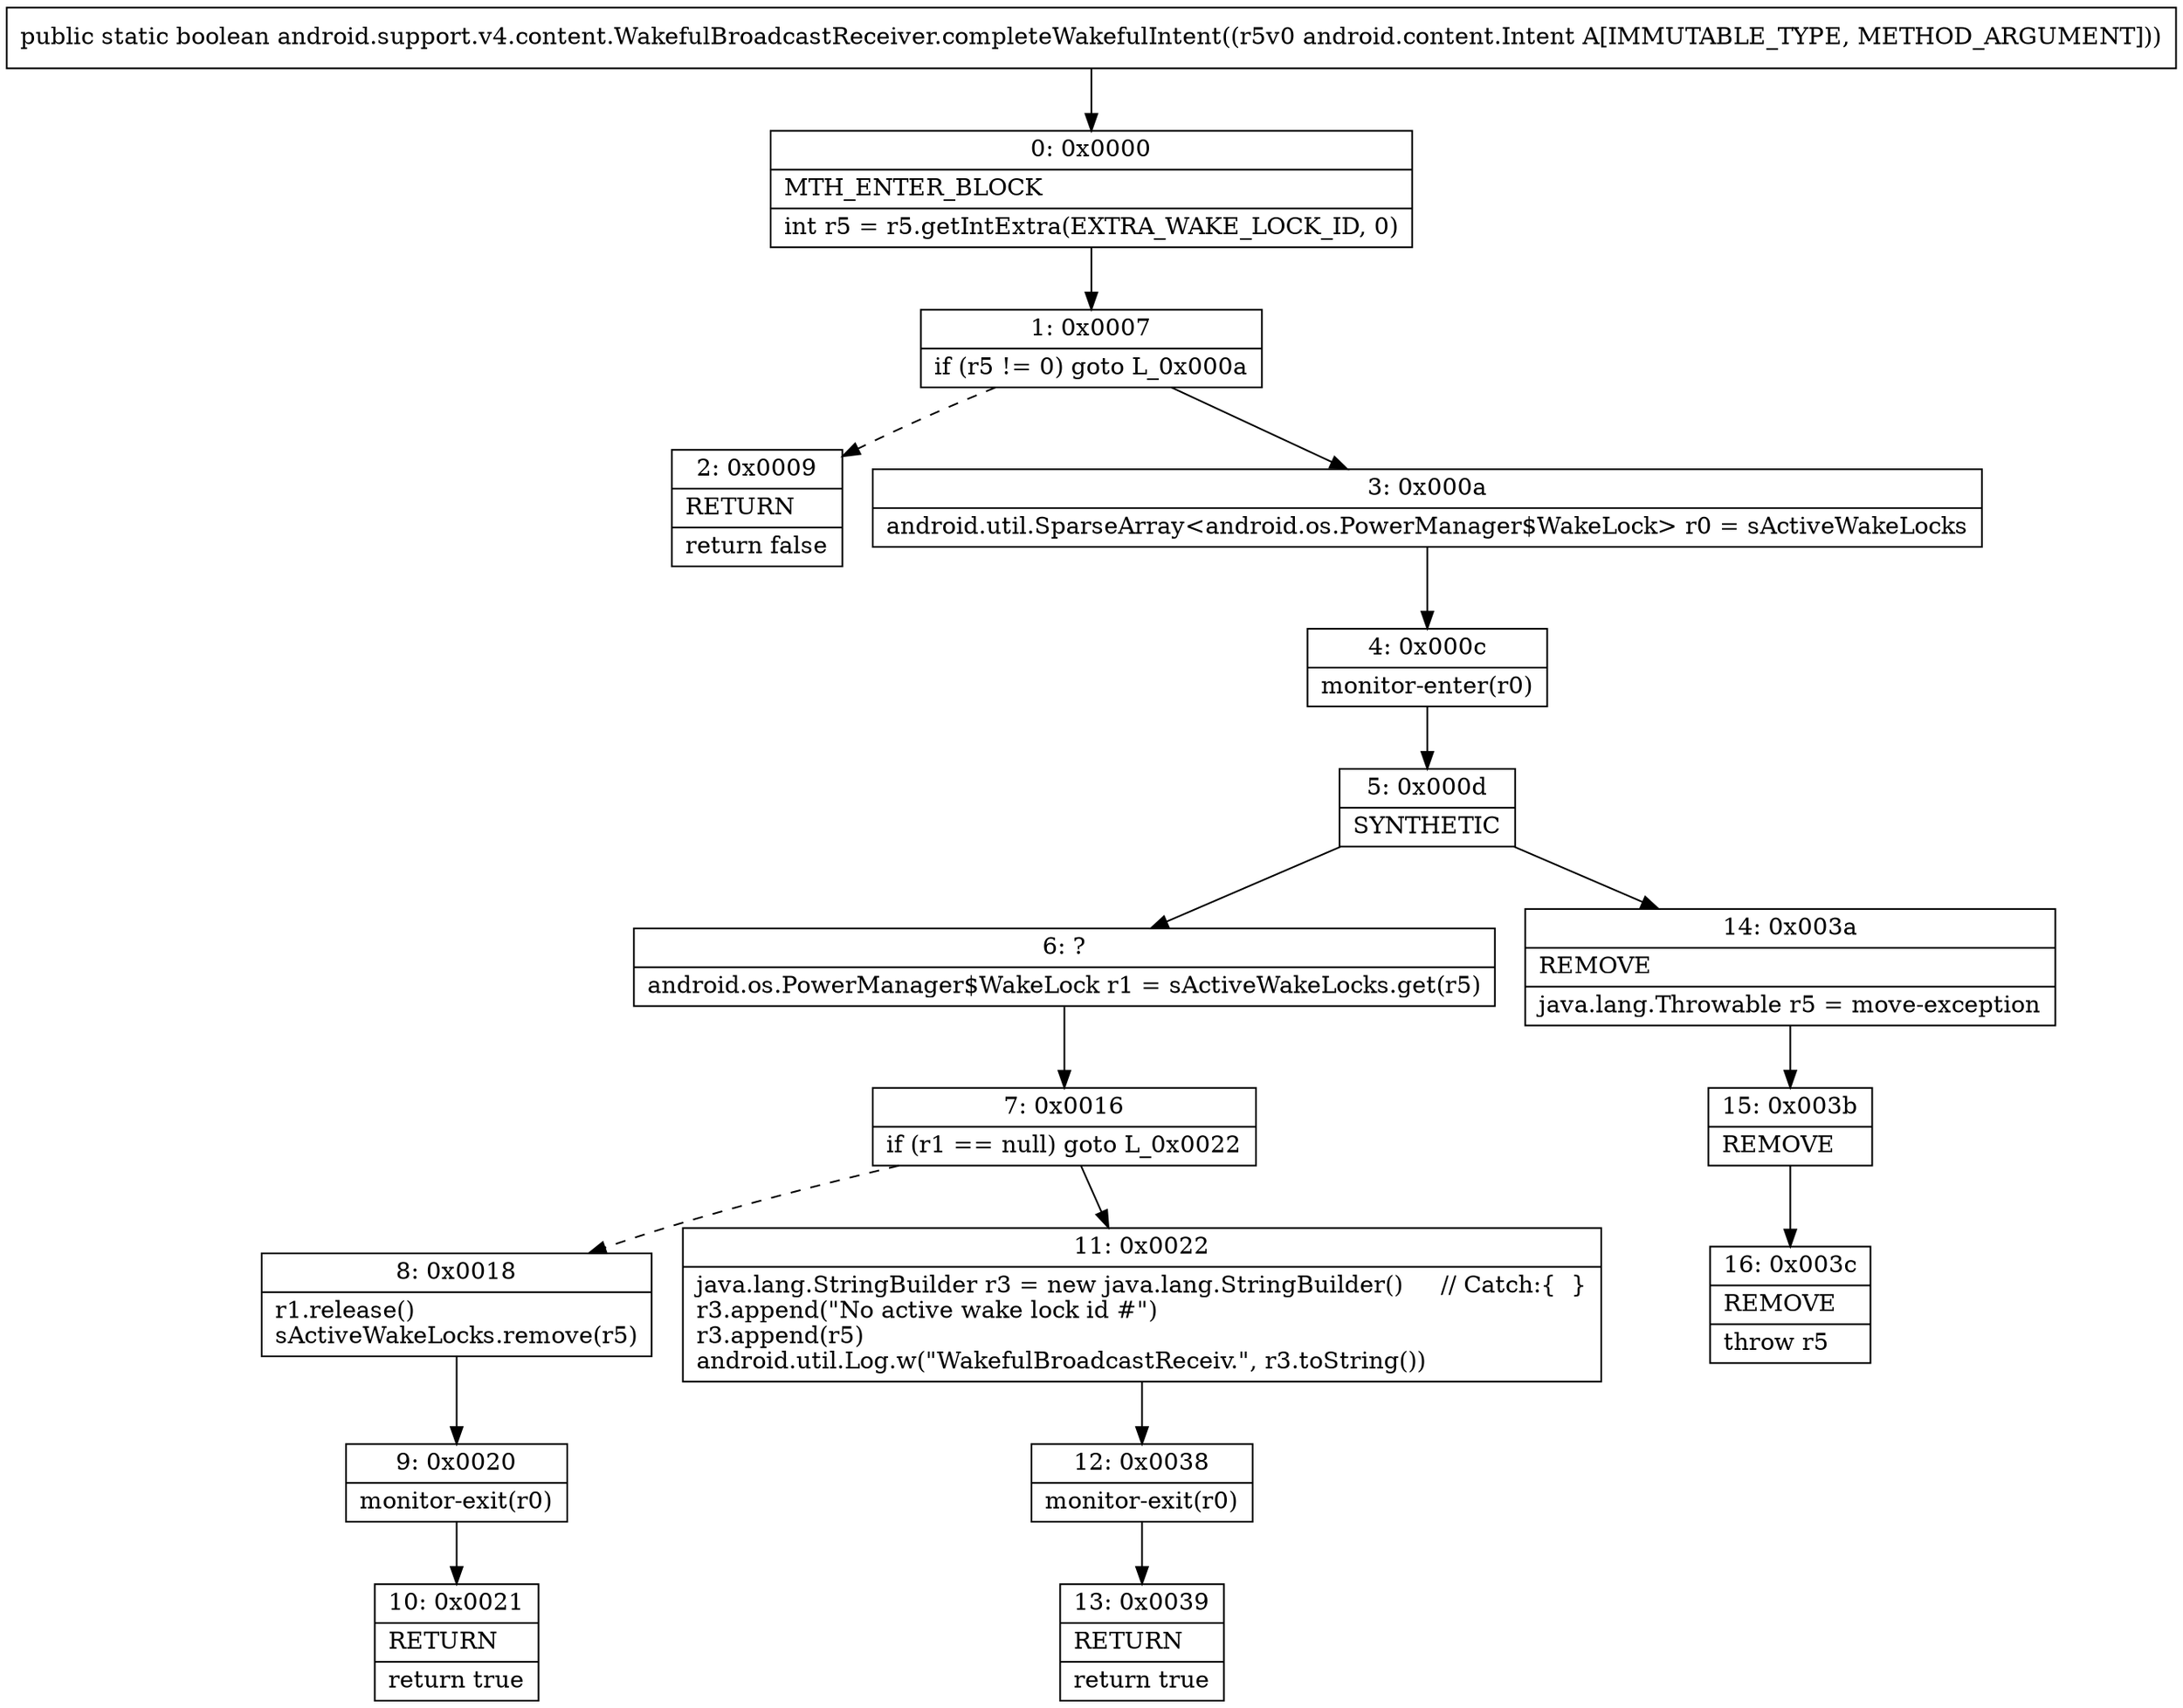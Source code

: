 digraph "CFG forandroid.support.v4.content.WakefulBroadcastReceiver.completeWakefulIntent(Landroid\/content\/Intent;)Z" {
Node_0 [shape=record,label="{0\:\ 0x0000|MTH_ENTER_BLOCK\l|int r5 = r5.getIntExtra(EXTRA_WAKE_LOCK_ID, 0)\l}"];
Node_1 [shape=record,label="{1\:\ 0x0007|if (r5 != 0) goto L_0x000a\l}"];
Node_2 [shape=record,label="{2\:\ 0x0009|RETURN\l|return false\l}"];
Node_3 [shape=record,label="{3\:\ 0x000a|android.util.SparseArray\<android.os.PowerManager$WakeLock\> r0 = sActiveWakeLocks\l}"];
Node_4 [shape=record,label="{4\:\ 0x000c|monitor\-enter(r0)\l}"];
Node_5 [shape=record,label="{5\:\ 0x000d|SYNTHETIC\l}"];
Node_6 [shape=record,label="{6\:\ ?|android.os.PowerManager$WakeLock r1 = sActiveWakeLocks.get(r5)\l}"];
Node_7 [shape=record,label="{7\:\ 0x0016|if (r1 == null) goto L_0x0022\l}"];
Node_8 [shape=record,label="{8\:\ 0x0018|r1.release()\lsActiveWakeLocks.remove(r5)\l}"];
Node_9 [shape=record,label="{9\:\ 0x0020|monitor\-exit(r0)\l}"];
Node_10 [shape=record,label="{10\:\ 0x0021|RETURN\l|return true\l}"];
Node_11 [shape=record,label="{11\:\ 0x0022|java.lang.StringBuilder r3 = new java.lang.StringBuilder()     \/\/ Catch:\{  \}\lr3.append(\"No active wake lock id #\")\lr3.append(r5)\landroid.util.Log.w(\"WakefulBroadcastReceiv.\", r3.toString())\l}"];
Node_12 [shape=record,label="{12\:\ 0x0038|monitor\-exit(r0)\l}"];
Node_13 [shape=record,label="{13\:\ 0x0039|RETURN\l|return true\l}"];
Node_14 [shape=record,label="{14\:\ 0x003a|REMOVE\l|java.lang.Throwable r5 = move\-exception\l}"];
Node_15 [shape=record,label="{15\:\ 0x003b|REMOVE\l}"];
Node_16 [shape=record,label="{16\:\ 0x003c|REMOVE\l|throw r5\l}"];
MethodNode[shape=record,label="{public static boolean android.support.v4.content.WakefulBroadcastReceiver.completeWakefulIntent((r5v0 android.content.Intent A[IMMUTABLE_TYPE, METHOD_ARGUMENT])) }"];
MethodNode -> Node_0;
Node_0 -> Node_1;
Node_1 -> Node_2[style=dashed];
Node_1 -> Node_3;
Node_3 -> Node_4;
Node_4 -> Node_5;
Node_5 -> Node_6;
Node_5 -> Node_14;
Node_6 -> Node_7;
Node_7 -> Node_8[style=dashed];
Node_7 -> Node_11;
Node_8 -> Node_9;
Node_9 -> Node_10;
Node_11 -> Node_12;
Node_12 -> Node_13;
Node_14 -> Node_15;
Node_15 -> Node_16;
}


